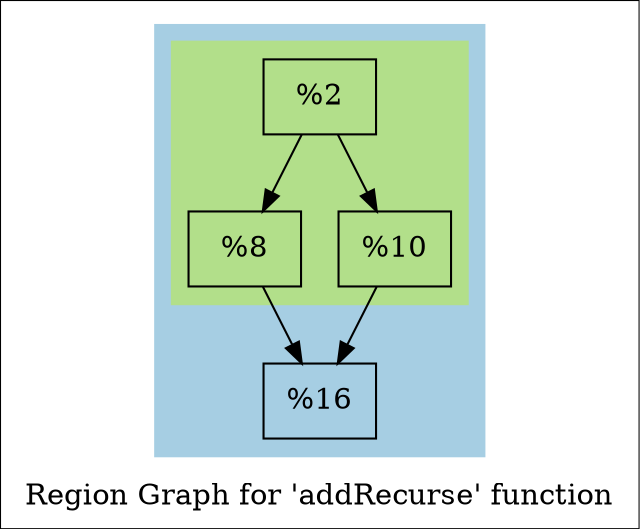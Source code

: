 digraph "Region Graph for 'addRecurse' function" {
	label="Region Graph for 'addRecurse' function";

	Node0xe3ecc0 [shape=record,label="{%2}"];
	Node0xe3ecc0 -> Node0xe3e240;
	Node0xe3ecc0 -> Node0xe41d10;
	Node0xe3e240 [shape=record,label="{%8}"];
	Node0xe3e240 -> Node0xe10390;
	Node0xe10390 [shape=record,label="{%16}"];
	Node0xe41d10 [shape=record,label="{%10}"];
	Node0xe41d10 -> Node0xe10390;
	colorscheme = "paired12"
        subgraph cluster_0xe41ee0 {
          label = "";
          style = filled;
          color = 1
          subgraph cluster_0xe64930 {
            label = "";
            style = filled;
            color = 3
            Node0xe3ecc0;
            Node0xe3e240;
            Node0xe41d10;
          }
          Node0xe10390;
        }
}
